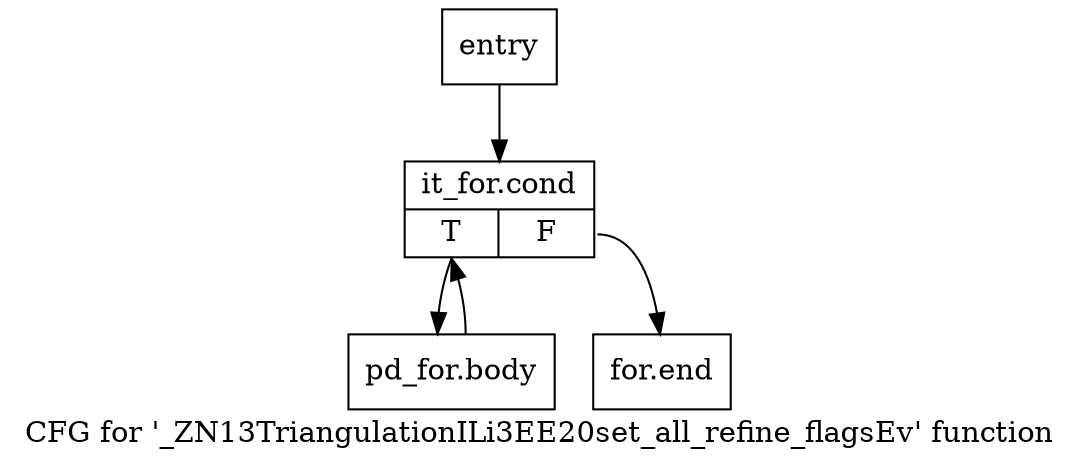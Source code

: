 digraph "CFG for '_ZN13TriangulationILi3EE20set_all_refine_flagsEv' function" {
	label="CFG for '_ZN13TriangulationILi3EE20set_all_refine_flagsEv' function";

	Node0x79c2500 [shape=record,label="{entry}"];
	Node0x79c2500 -> Node0x79c2550;
	Node0x79c2550 [shape=record,label="{it_for.cond|{<s0>T|<s1>F}}"];
	Node0x79c2550:s0 -> Node0x79c25a0;
	Node0x79c2550:s1 -> Node0x79c25f0;
	Node0x79c25a0 [shape=record,label="{pd_for.body}"];
	Node0x79c25a0 -> Node0x79c2550;
	Node0x79c25f0 [shape=record,label="{for.end}"];
}
